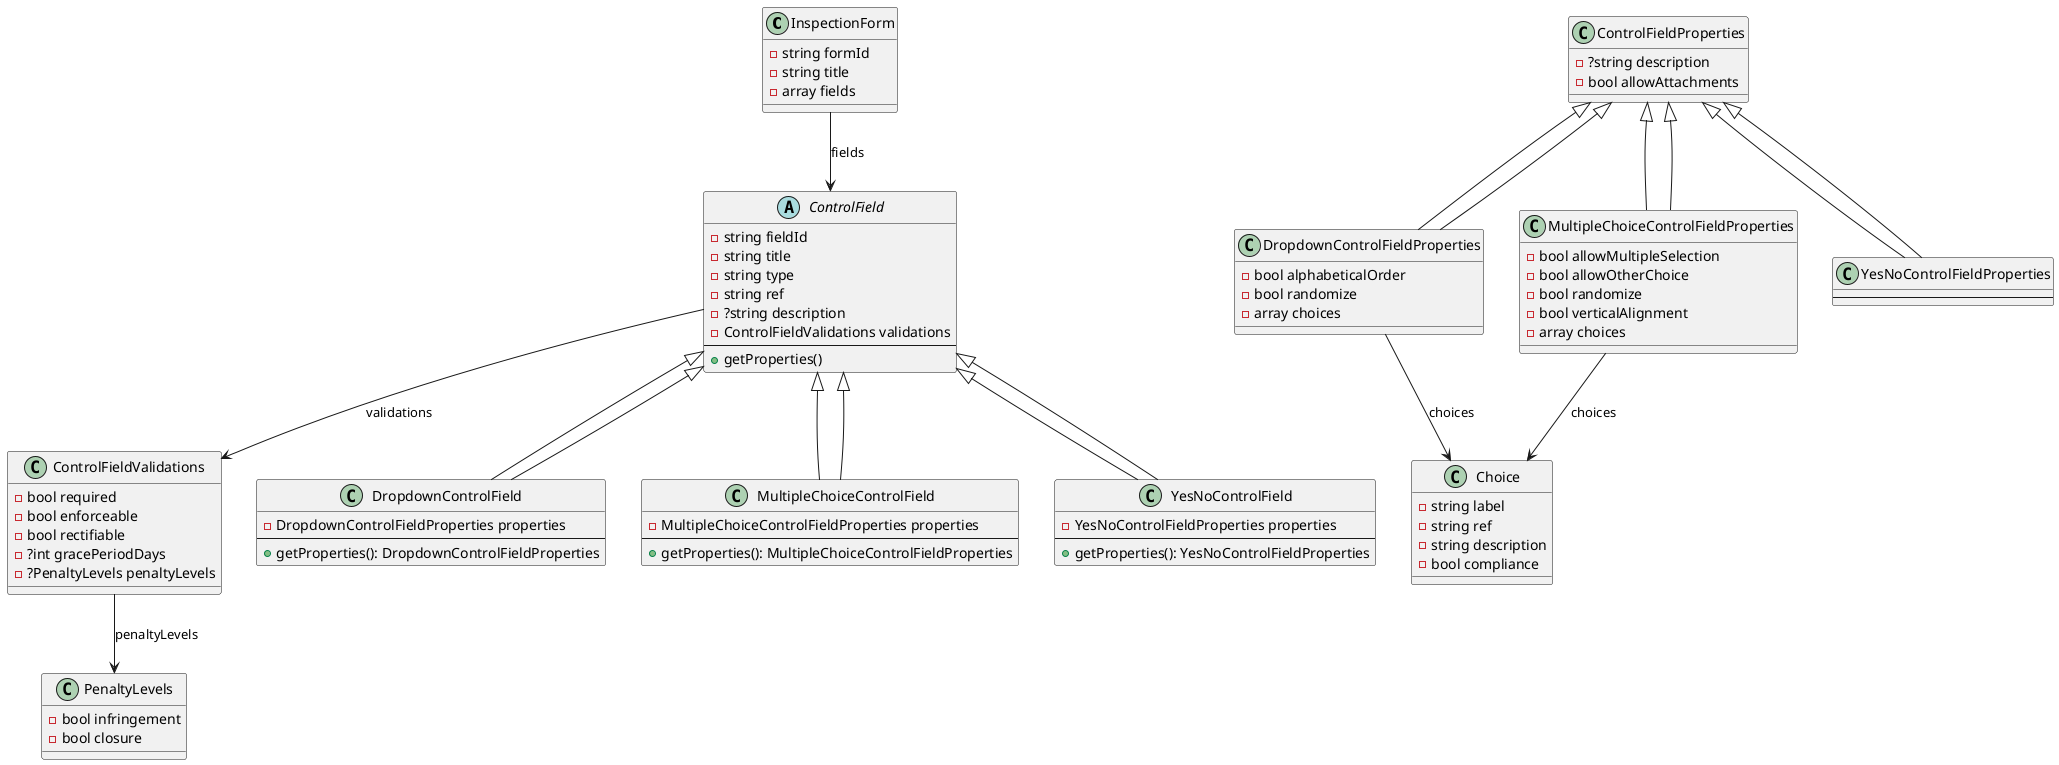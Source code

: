 @startuml

class InspectionForm {
    - string formId
    - string title
    - array fields
}

abstract class ControlField {
    - string fieldId
    - string title
    - string type
    - string ref
    - ?string description
    - ControlFieldValidations validations
    --
    + getProperties()
}

class ControlFieldValidations {
    - bool required
    - bool enforceable
    - bool rectifiable
    - ?int gracePeriodDays
    - ?PenaltyLevels penaltyLevels
}

class ControlFieldProperties {
    - ?string description
    - bool allowAttachments
}

class DropdownControlFieldProperties extends ControlFieldProperties {
    - bool alphabeticalOrder
    - bool randomize
    - array choices
}

class MultipleChoiceControlFieldProperties extends ControlFieldProperties {
    - bool allowMultipleSelection
    - bool allowOtherChoice
    - bool randomize
    - bool verticalAlignment
    - array choices
}

class YesNoControlFieldProperties extends ControlFieldProperties {
    --
}

class DropdownControlField extends ControlField {
    - DropdownControlFieldProperties properties
    --
    + getProperties(): DropdownControlFieldProperties
}

class MultipleChoiceControlField extends ControlField {
    - MultipleChoiceControlFieldProperties properties
    --
    + getProperties(): MultipleChoiceControlFieldProperties
}

class YesNoControlField extends ControlField {
    - YesNoControlFieldProperties properties
    --
    + getProperties(): YesNoControlFieldProperties
}

class Choice {
    - string label
    - string ref
    - string description
    - bool compliance
}

class PenaltyLevels {
    - bool infringement
    - bool closure
}

ControlField <|-- DropdownControlField
ControlField <|-- MultipleChoiceControlField
ControlField <|-- YesNoControlField
ControlFieldProperties <|-- DropdownControlFieldProperties
ControlFieldProperties <|-- MultipleChoiceControlFieldProperties
ControlFieldProperties <|-- YesNoControlFieldProperties
InspectionForm --> ControlField : fields
DropdownControlFieldProperties --> Choice : choices
MultipleChoiceControlFieldProperties --> Choice : choices
ControlField --> ControlFieldValidations : validations
ControlFieldValidations --> PenaltyLevels : penaltyLevels

@enduml
